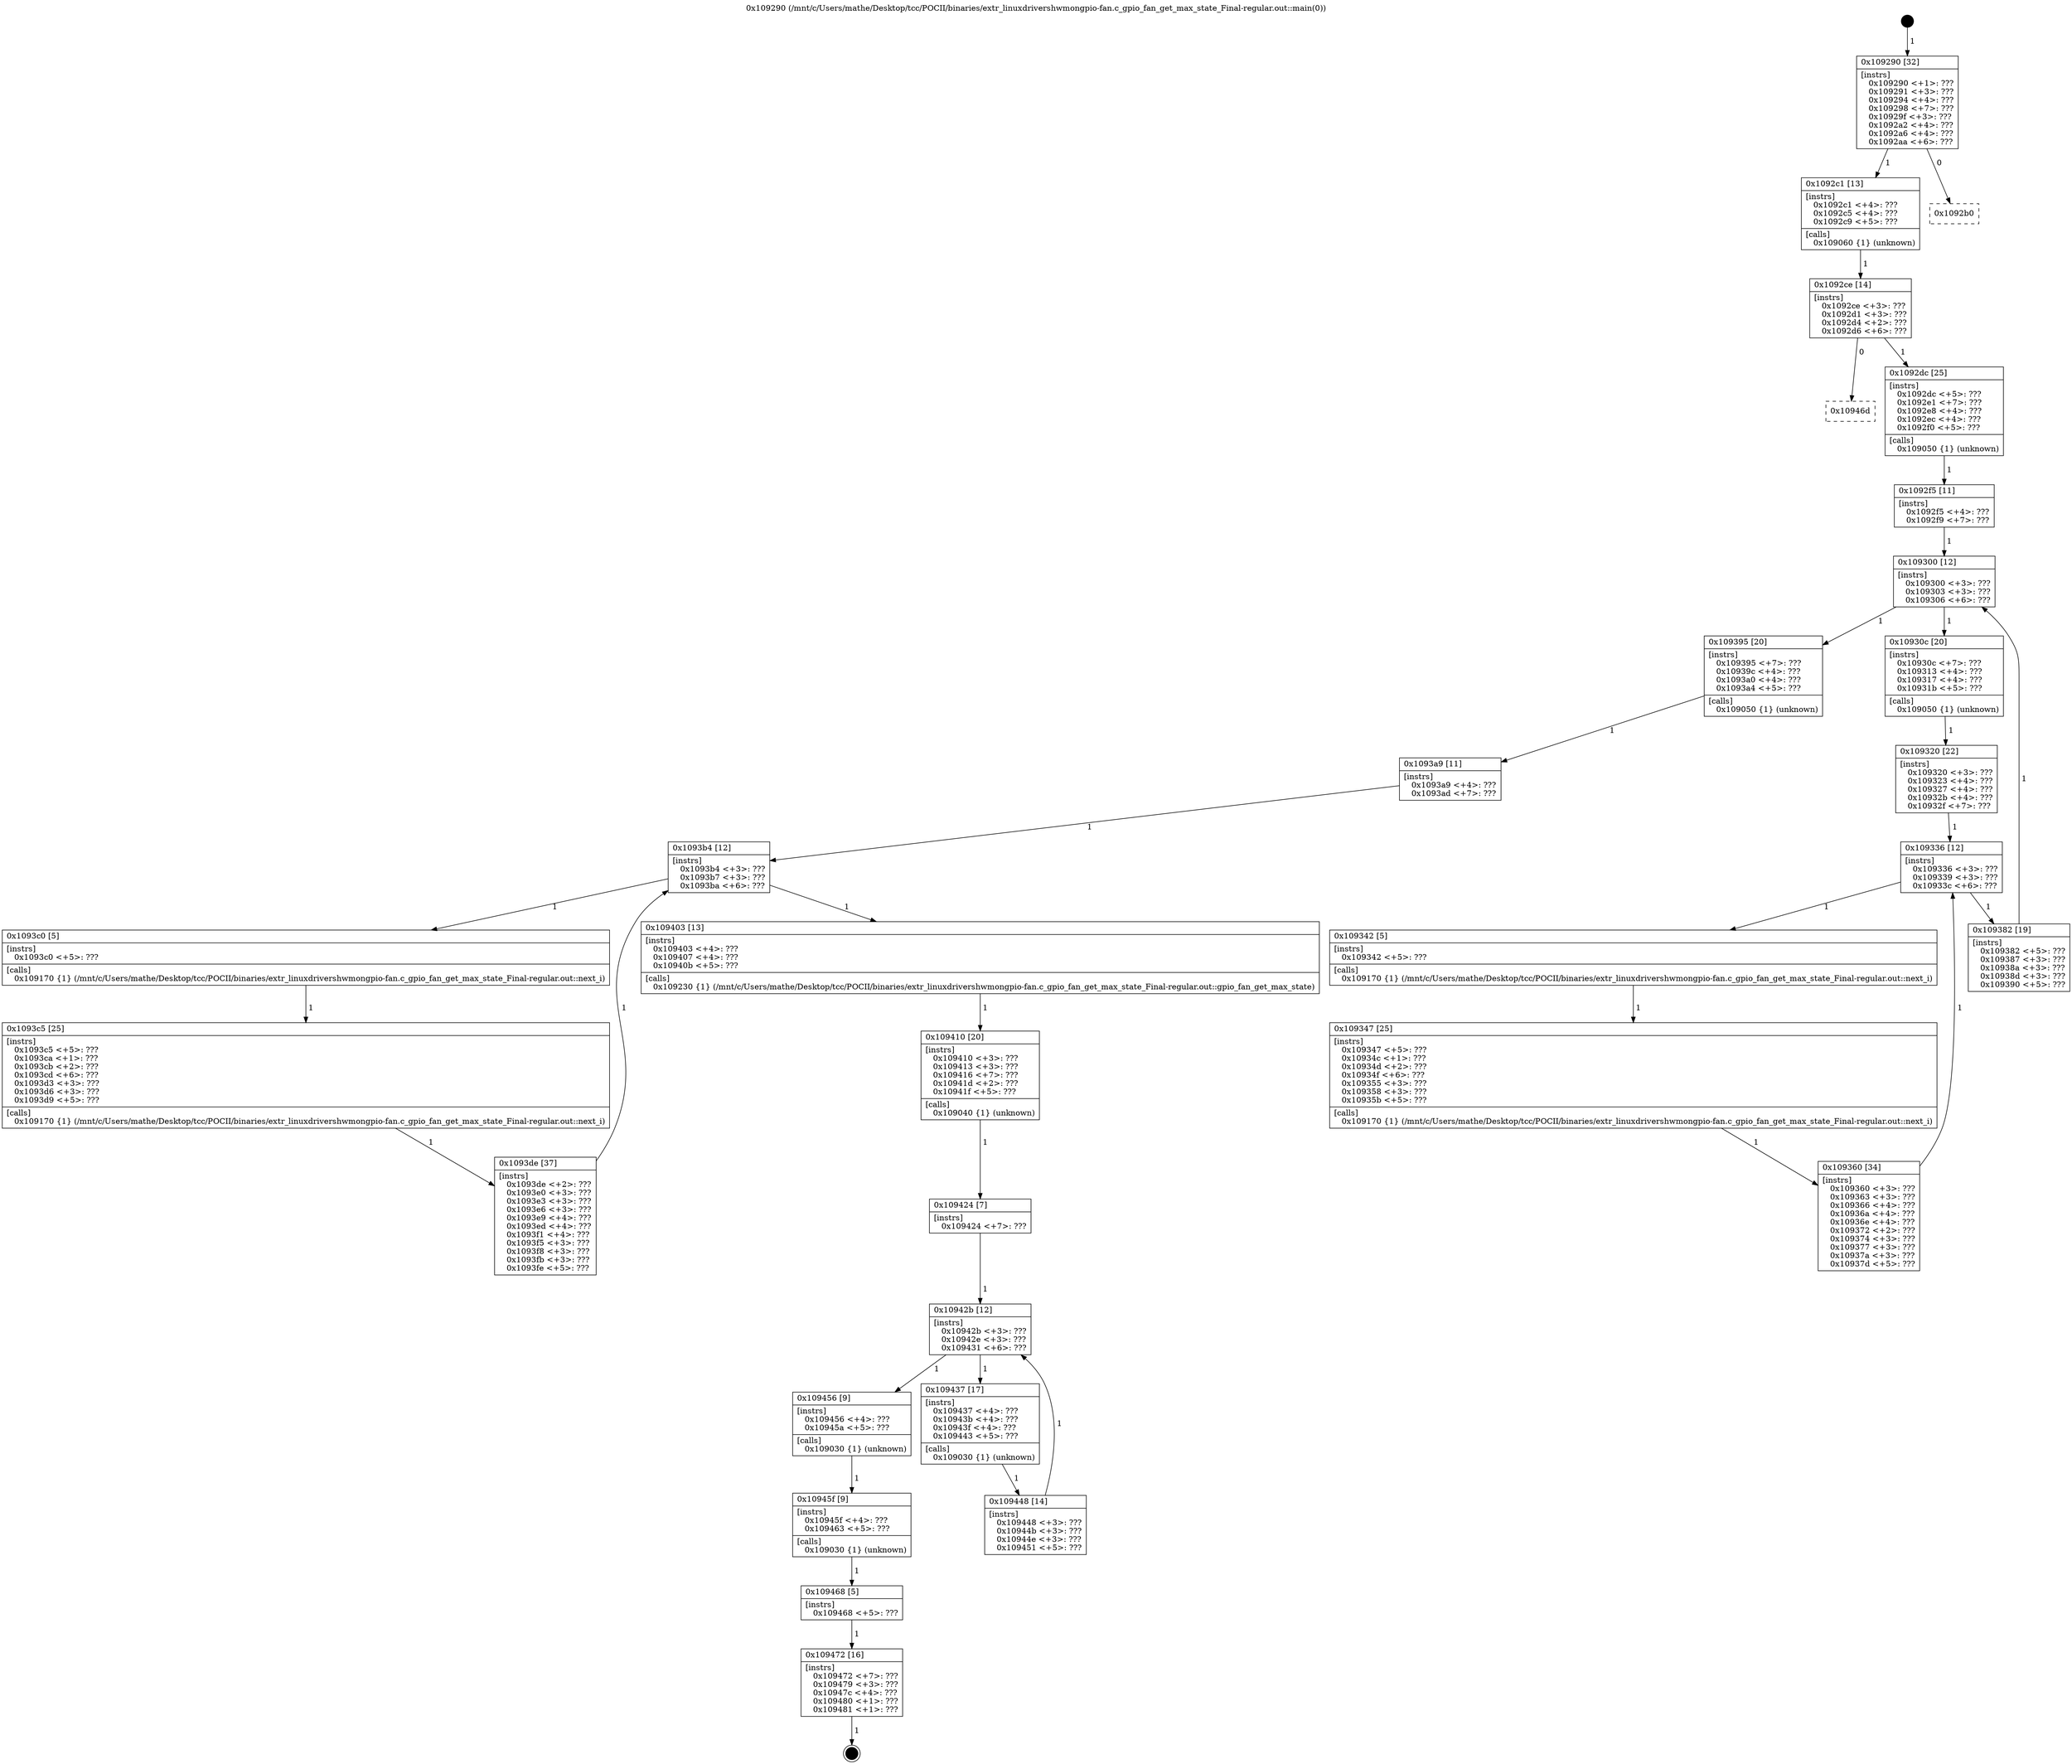 digraph "0x109290" {
  label = "0x109290 (/mnt/c/Users/mathe/Desktop/tcc/POCII/binaries/extr_linuxdrivershwmongpio-fan.c_gpio_fan_get_max_state_Final-regular.out::main(0))"
  labelloc = "t"
  node[shape=record]

  Entry [label="",width=0.3,height=0.3,shape=circle,fillcolor=black,style=filled]
  "0x109290" [label="{
     0x109290 [32]\l
     | [instrs]\l
     &nbsp;&nbsp;0x109290 \<+1\>: ???\l
     &nbsp;&nbsp;0x109291 \<+3\>: ???\l
     &nbsp;&nbsp;0x109294 \<+4\>: ???\l
     &nbsp;&nbsp;0x109298 \<+7\>: ???\l
     &nbsp;&nbsp;0x10929f \<+3\>: ???\l
     &nbsp;&nbsp;0x1092a2 \<+4\>: ???\l
     &nbsp;&nbsp;0x1092a6 \<+4\>: ???\l
     &nbsp;&nbsp;0x1092aa \<+6\>: ???\l
  }"]
  "0x1092c1" [label="{
     0x1092c1 [13]\l
     | [instrs]\l
     &nbsp;&nbsp;0x1092c1 \<+4\>: ???\l
     &nbsp;&nbsp;0x1092c5 \<+4\>: ???\l
     &nbsp;&nbsp;0x1092c9 \<+5\>: ???\l
     | [calls]\l
     &nbsp;&nbsp;0x109060 \{1\} (unknown)\l
  }"]
  "0x1092b0" [label="{
     0x1092b0\l
  }", style=dashed]
  "0x1092ce" [label="{
     0x1092ce [14]\l
     | [instrs]\l
     &nbsp;&nbsp;0x1092ce \<+3\>: ???\l
     &nbsp;&nbsp;0x1092d1 \<+3\>: ???\l
     &nbsp;&nbsp;0x1092d4 \<+2\>: ???\l
     &nbsp;&nbsp;0x1092d6 \<+6\>: ???\l
  }"]
  "0x10946d" [label="{
     0x10946d\l
  }", style=dashed]
  "0x1092dc" [label="{
     0x1092dc [25]\l
     | [instrs]\l
     &nbsp;&nbsp;0x1092dc \<+5\>: ???\l
     &nbsp;&nbsp;0x1092e1 \<+7\>: ???\l
     &nbsp;&nbsp;0x1092e8 \<+4\>: ???\l
     &nbsp;&nbsp;0x1092ec \<+4\>: ???\l
     &nbsp;&nbsp;0x1092f0 \<+5\>: ???\l
     | [calls]\l
     &nbsp;&nbsp;0x109050 \{1\} (unknown)\l
  }"]
  Exit [label="",width=0.3,height=0.3,shape=circle,fillcolor=black,style=filled,peripheries=2]
  "0x109300" [label="{
     0x109300 [12]\l
     | [instrs]\l
     &nbsp;&nbsp;0x109300 \<+3\>: ???\l
     &nbsp;&nbsp;0x109303 \<+3\>: ???\l
     &nbsp;&nbsp;0x109306 \<+6\>: ???\l
  }"]
  "0x109395" [label="{
     0x109395 [20]\l
     | [instrs]\l
     &nbsp;&nbsp;0x109395 \<+7\>: ???\l
     &nbsp;&nbsp;0x10939c \<+4\>: ???\l
     &nbsp;&nbsp;0x1093a0 \<+4\>: ???\l
     &nbsp;&nbsp;0x1093a4 \<+5\>: ???\l
     | [calls]\l
     &nbsp;&nbsp;0x109050 \{1\} (unknown)\l
  }"]
  "0x10930c" [label="{
     0x10930c [20]\l
     | [instrs]\l
     &nbsp;&nbsp;0x10930c \<+7\>: ???\l
     &nbsp;&nbsp;0x109313 \<+4\>: ???\l
     &nbsp;&nbsp;0x109317 \<+4\>: ???\l
     &nbsp;&nbsp;0x10931b \<+5\>: ???\l
     | [calls]\l
     &nbsp;&nbsp;0x109050 \{1\} (unknown)\l
  }"]
  "0x109336" [label="{
     0x109336 [12]\l
     | [instrs]\l
     &nbsp;&nbsp;0x109336 \<+3\>: ???\l
     &nbsp;&nbsp;0x109339 \<+3\>: ???\l
     &nbsp;&nbsp;0x10933c \<+6\>: ???\l
  }"]
  "0x109382" [label="{
     0x109382 [19]\l
     | [instrs]\l
     &nbsp;&nbsp;0x109382 \<+5\>: ???\l
     &nbsp;&nbsp;0x109387 \<+3\>: ???\l
     &nbsp;&nbsp;0x10938a \<+3\>: ???\l
     &nbsp;&nbsp;0x10938d \<+3\>: ???\l
     &nbsp;&nbsp;0x109390 \<+5\>: ???\l
  }"]
  "0x109342" [label="{
     0x109342 [5]\l
     | [instrs]\l
     &nbsp;&nbsp;0x109342 \<+5\>: ???\l
     | [calls]\l
     &nbsp;&nbsp;0x109170 \{1\} (/mnt/c/Users/mathe/Desktop/tcc/POCII/binaries/extr_linuxdrivershwmongpio-fan.c_gpio_fan_get_max_state_Final-regular.out::next_i)\l
  }"]
  "0x109347" [label="{
     0x109347 [25]\l
     | [instrs]\l
     &nbsp;&nbsp;0x109347 \<+5\>: ???\l
     &nbsp;&nbsp;0x10934c \<+1\>: ???\l
     &nbsp;&nbsp;0x10934d \<+2\>: ???\l
     &nbsp;&nbsp;0x10934f \<+6\>: ???\l
     &nbsp;&nbsp;0x109355 \<+3\>: ???\l
     &nbsp;&nbsp;0x109358 \<+3\>: ???\l
     &nbsp;&nbsp;0x10935b \<+5\>: ???\l
     | [calls]\l
     &nbsp;&nbsp;0x109170 \{1\} (/mnt/c/Users/mathe/Desktop/tcc/POCII/binaries/extr_linuxdrivershwmongpio-fan.c_gpio_fan_get_max_state_Final-regular.out::next_i)\l
  }"]
  "0x109360" [label="{
     0x109360 [34]\l
     | [instrs]\l
     &nbsp;&nbsp;0x109360 \<+3\>: ???\l
     &nbsp;&nbsp;0x109363 \<+3\>: ???\l
     &nbsp;&nbsp;0x109366 \<+4\>: ???\l
     &nbsp;&nbsp;0x10936a \<+4\>: ???\l
     &nbsp;&nbsp;0x10936e \<+4\>: ???\l
     &nbsp;&nbsp;0x109372 \<+2\>: ???\l
     &nbsp;&nbsp;0x109374 \<+3\>: ???\l
     &nbsp;&nbsp;0x109377 \<+3\>: ???\l
     &nbsp;&nbsp;0x10937a \<+3\>: ???\l
     &nbsp;&nbsp;0x10937d \<+5\>: ???\l
  }"]
  "0x109320" [label="{
     0x109320 [22]\l
     | [instrs]\l
     &nbsp;&nbsp;0x109320 \<+3\>: ???\l
     &nbsp;&nbsp;0x109323 \<+4\>: ???\l
     &nbsp;&nbsp;0x109327 \<+4\>: ???\l
     &nbsp;&nbsp;0x10932b \<+4\>: ???\l
     &nbsp;&nbsp;0x10932f \<+7\>: ???\l
  }"]
  "0x109472" [label="{
     0x109472 [16]\l
     | [instrs]\l
     &nbsp;&nbsp;0x109472 \<+7\>: ???\l
     &nbsp;&nbsp;0x109479 \<+3\>: ???\l
     &nbsp;&nbsp;0x10947c \<+4\>: ???\l
     &nbsp;&nbsp;0x109480 \<+1\>: ???\l
     &nbsp;&nbsp;0x109481 \<+1\>: ???\l
  }"]
  "0x1092f5" [label="{
     0x1092f5 [11]\l
     | [instrs]\l
     &nbsp;&nbsp;0x1092f5 \<+4\>: ???\l
     &nbsp;&nbsp;0x1092f9 \<+7\>: ???\l
  }"]
  "0x1093b4" [label="{
     0x1093b4 [12]\l
     | [instrs]\l
     &nbsp;&nbsp;0x1093b4 \<+3\>: ???\l
     &nbsp;&nbsp;0x1093b7 \<+3\>: ???\l
     &nbsp;&nbsp;0x1093ba \<+6\>: ???\l
  }"]
  "0x109403" [label="{
     0x109403 [13]\l
     | [instrs]\l
     &nbsp;&nbsp;0x109403 \<+4\>: ???\l
     &nbsp;&nbsp;0x109407 \<+4\>: ???\l
     &nbsp;&nbsp;0x10940b \<+5\>: ???\l
     | [calls]\l
     &nbsp;&nbsp;0x109230 \{1\} (/mnt/c/Users/mathe/Desktop/tcc/POCII/binaries/extr_linuxdrivershwmongpio-fan.c_gpio_fan_get_max_state_Final-regular.out::gpio_fan_get_max_state)\l
  }"]
  "0x1093c0" [label="{
     0x1093c0 [5]\l
     | [instrs]\l
     &nbsp;&nbsp;0x1093c0 \<+5\>: ???\l
     | [calls]\l
     &nbsp;&nbsp;0x109170 \{1\} (/mnt/c/Users/mathe/Desktop/tcc/POCII/binaries/extr_linuxdrivershwmongpio-fan.c_gpio_fan_get_max_state_Final-regular.out::next_i)\l
  }"]
  "0x1093c5" [label="{
     0x1093c5 [25]\l
     | [instrs]\l
     &nbsp;&nbsp;0x1093c5 \<+5\>: ???\l
     &nbsp;&nbsp;0x1093ca \<+1\>: ???\l
     &nbsp;&nbsp;0x1093cb \<+2\>: ???\l
     &nbsp;&nbsp;0x1093cd \<+6\>: ???\l
     &nbsp;&nbsp;0x1093d3 \<+3\>: ???\l
     &nbsp;&nbsp;0x1093d6 \<+3\>: ???\l
     &nbsp;&nbsp;0x1093d9 \<+5\>: ???\l
     | [calls]\l
     &nbsp;&nbsp;0x109170 \{1\} (/mnt/c/Users/mathe/Desktop/tcc/POCII/binaries/extr_linuxdrivershwmongpio-fan.c_gpio_fan_get_max_state_Final-regular.out::next_i)\l
  }"]
  "0x1093de" [label="{
     0x1093de [37]\l
     | [instrs]\l
     &nbsp;&nbsp;0x1093de \<+2\>: ???\l
     &nbsp;&nbsp;0x1093e0 \<+3\>: ???\l
     &nbsp;&nbsp;0x1093e3 \<+3\>: ???\l
     &nbsp;&nbsp;0x1093e6 \<+3\>: ???\l
     &nbsp;&nbsp;0x1093e9 \<+4\>: ???\l
     &nbsp;&nbsp;0x1093ed \<+4\>: ???\l
     &nbsp;&nbsp;0x1093f1 \<+4\>: ???\l
     &nbsp;&nbsp;0x1093f5 \<+3\>: ???\l
     &nbsp;&nbsp;0x1093f8 \<+3\>: ???\l
     &nbsp;&nbsp;0x1093fb \<+3\>: ???\l
     &nbsp;&nbsp;0x1093fe \<+5\>: ???\l
  }"]
  "0x1093a9" [label="{
     0x1093a9 [11]\l
     | [instrs]\l
     &nbsp;&nbsp;0x1093a9 \<+4\>: ???\l
     &nbsp;&nbsp;0x1093ad \<+7\>: ???\l
  }"]
  "0x109410" [label="{
     0x109410 [20]\l
     | [instrs]\l
     &nbsp;&nbsp;0x109410 \<+3\>: ???\l
     &nbsp;&nbsp;0x109413 \<+3\>: ???\l
     &nbsp;&nbsp;0x109416 \<+7\>: ???\l
     &nbsp;&nbsp;0x10941d \<+2\>: ???\l
     &nbsp;&nbsp;0x10941f \<+5\>: ???\l
     | [calls]\l
     &nbsp;&nbsp;0x109040 \{1\} (unknown)\l
  }"]
  "0x10942b" [label="{
     0x10942b [12]\l
     | [instrs]\l
     &nbsp;&nbsp;0x10942b \<+3\>: ???\l
     &nbsp;&nbsp;0x10942e \<+3\>: ???\l
     &nbsp;&nbsp;0x109431 \<+6\>: ???\l
  }"]
  "0x109456" [label="{
     0x109456 [9]\l
     | [instrs]\l
     &nbsp;&nbsp;0x109456 \<+4\>: ???\l
     &nbsp;&nbsp;0x10945a \<+5\>: ???\l
     | [calls]\l
     &nbsp;&nbsp;0x109030 \{1\} (unknown)\l
  }"]
  "0x109437" [label="{
     0x109437 [17]\l
     | [instrs]\l
     &nbsp;&nbsp;0x109437 \<+4\>: ???\l
     &nbsp;&nbsp;0x10943b \<+4\>: ???\l
     &nbsp;&nbsp;0x10943f \<+4\>: ???\l
     &nbsp;&nbsp;0x109443 \<+5\>: ???\l
     | [calls]\l
     &nbsp;&nbsp;0x109030 \{1\} (unknown)\l
  }"]
  "0x109448" [label="{
     0x109448 [14]\l
     | [instrs]\l
     &nbsp;&nbsp;0x109448 \<+3\>: ???\l
     &nbsp;&nbsp;0x10944b \<+3\>: ???\l
     &nbsp;&nbsp;0x10944e \<+3\>: ???\l
     &nbsp;&nbsp;0x109451 \<+5\>: ???\l
  }"]
  "0x109424" [label="{
     0x109424 [7]\l
     | [instrs]\l
     &nbsp;&nbsp;0x109424 \<+7\>: ???\l
  }"]
  "0x10945f" [label="{
     0x10945f [9]\l
     | [instrs]\l
     &nbsp;&nbsp;0x10945f \<+4\>: ???\l
     &nbsp;&nbsp;0x109463 \<+5\>: ???\l
     | [calls]\l
     &nbsp;&nbsp;0x109030 \{1\} (unknown)\l
  }"]
  "0x109468" [label="{
     0x109468 [5]\l
     | [instrs]\l
     &nbsp;&nbsp;0x109468 \<+5\>: ???\l
  }"]
  Entry -> "0x109290" [label=" 1"]
  "0x109290" -> "0x1092c1" [label=" 1"]
  "0x109290" -> "0x1092b0" [label=" 0"]
  "0x1092c1" -> "0x1092ce" [label=" 1"]
  "0x1092ce" -> "0x10946d" [label=" 0"]
  "0x1092ce" -> "0x1092dc" [label=" 1"]
  "0x109472" -> Exit [label=" 1"]
  "0x1092dc" -> "0x1092f5" [label=" 1"]
  "0x109300" -> "0x109395" [label=" 1"]
  "0x109300" -> "0x10930c" [label=" 1"]
  "0x10930c" -> "0x109320" [label=" 1"]
  "0x109336" -> "0x109382" [label=" 1"]
  "0x109336" -> "0x109342" [label=" 1"]
  "0x109342" -> "0x109347" [label=" 1"]
  "0x109347" -> "0x109360" [label=" 1"]
  "0x109320" -> "0x109336" [label=" 1"]
  "0x109360" -> "0x109336" [label=" 1"]
  "0x109468" -> "0x109472" [label=" 1"]
  "0x1092f5" -> "0x109300" [label=" 1"]
  "0x109382" -> "0x109300" [label=" 1"]
  "0x109395" -> "0x1093a9" [label=" 1"]
  "0x1093b4" -> "0x109403" [label=" 1"]
  "0x1093b4" -> "0x1093c0" [label=" 1"]
  "0x1093c0" -> "0x1093c5" [label=" 1"]
  "0x1093c5" -> "0x1093de" [label=" 1"]
  "0x1093a9" -> "0x1093b4" [label=" 1"]
  "0x1093de" -> "0x1093b4" [label=" 1"]
  "0x109403" -> "0x109410" [label=" 1"]
  "0x109410" -> "0x109424" [label=" 1"]
  "0x10942b" -> "0x109456" [label=" 1"]
  "0x10942b" -> "0x109437" [label=" 1"]
  "0x109437" -> "0x109448" [label=" 1"]
  "0x109424" -> "0x10942b" [label=" 1"]
  "0x109448" -> "0x10942b" [label=" 1"]
  "0x109456" -> "0x10945f" [label=" 1"]
  "0x10945f" -> "0x109468" [label=" 1"]
}
